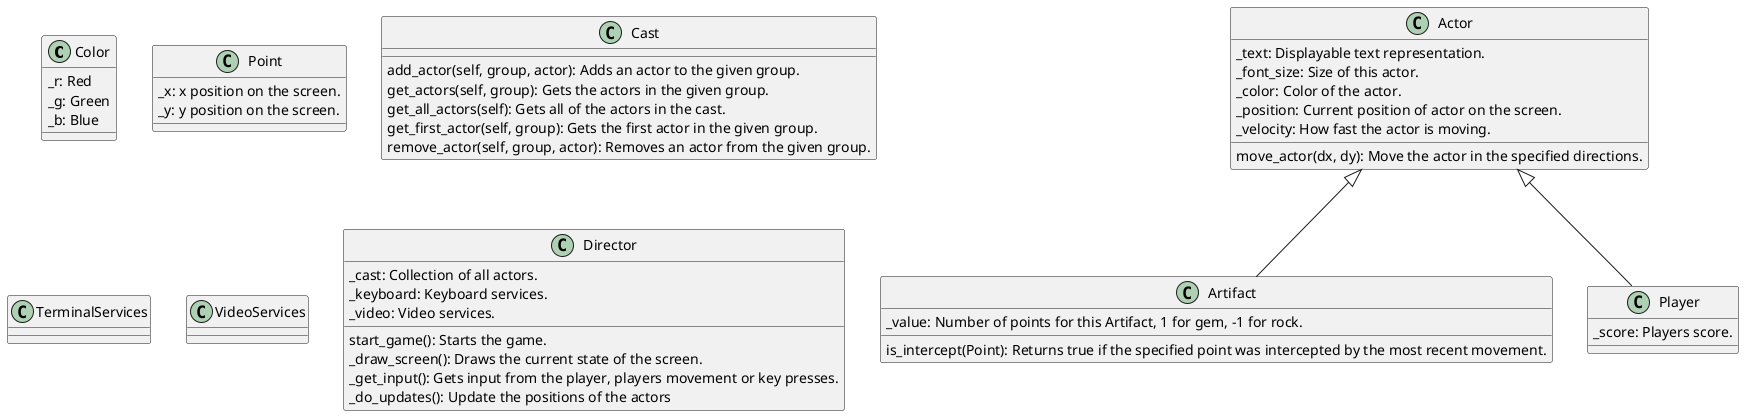 @startuml Greed

class Color {
    _r: Red
    _g: Green
    _b: Blue
}

class Point {
    _x: x position on the screen.
    _y: y position on the screen.
}

class Actor {
    _text: Displayable text representation.
    _font_size: Size of this actor.
    _color: Color of the actor.
    _position: Current position of actor on the screen.
    _velocity: How fast the actor is moving.

    move_actor(dx, dy): Move the actor in the specified directions.
}

class Artifact {
    _value: Number of points for this Artifact, 1 for gem, -1 for rock.

    is_intercept(Point): Returns true if the specified point was intercepted by the most recent movement.
}

Actor <|-- Artifact 

class Player {
    _score: Players score.
}

Actor <|-- Player

class Cast {
    add_actor(self, group, actor): Adds an actor to the given group.
    get_actors(self, group): Gets the actors in the given group.
    get_all_actors(self): Gets all of the actors in the cast.
    get_first_actor(self, group): Gets the first actor in the given group.
    remove_actor(self, group, actor): Removes an actor from the given group.
}

class TerminalServices

class VideoServices

class Director {
    _cast: Collection of all actors.
    _keyboard: Keyboard services.
    _video: Video services.

    start_game(): Starts the game.
    _draw_screen(): Draws the current state of the screen.
    _get_input(): Gets input from the player, players movement or key presses.
    _do_updates(): Update the positions of the actors
}

@enduml
